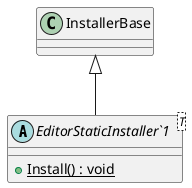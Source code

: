 @startuml
abstract class "EditorStaticInstaller`1"<T> {
    + {static} Install() : void
}
InstallerBase <|-- "EditorStaticInstaller`1"
@enduml
